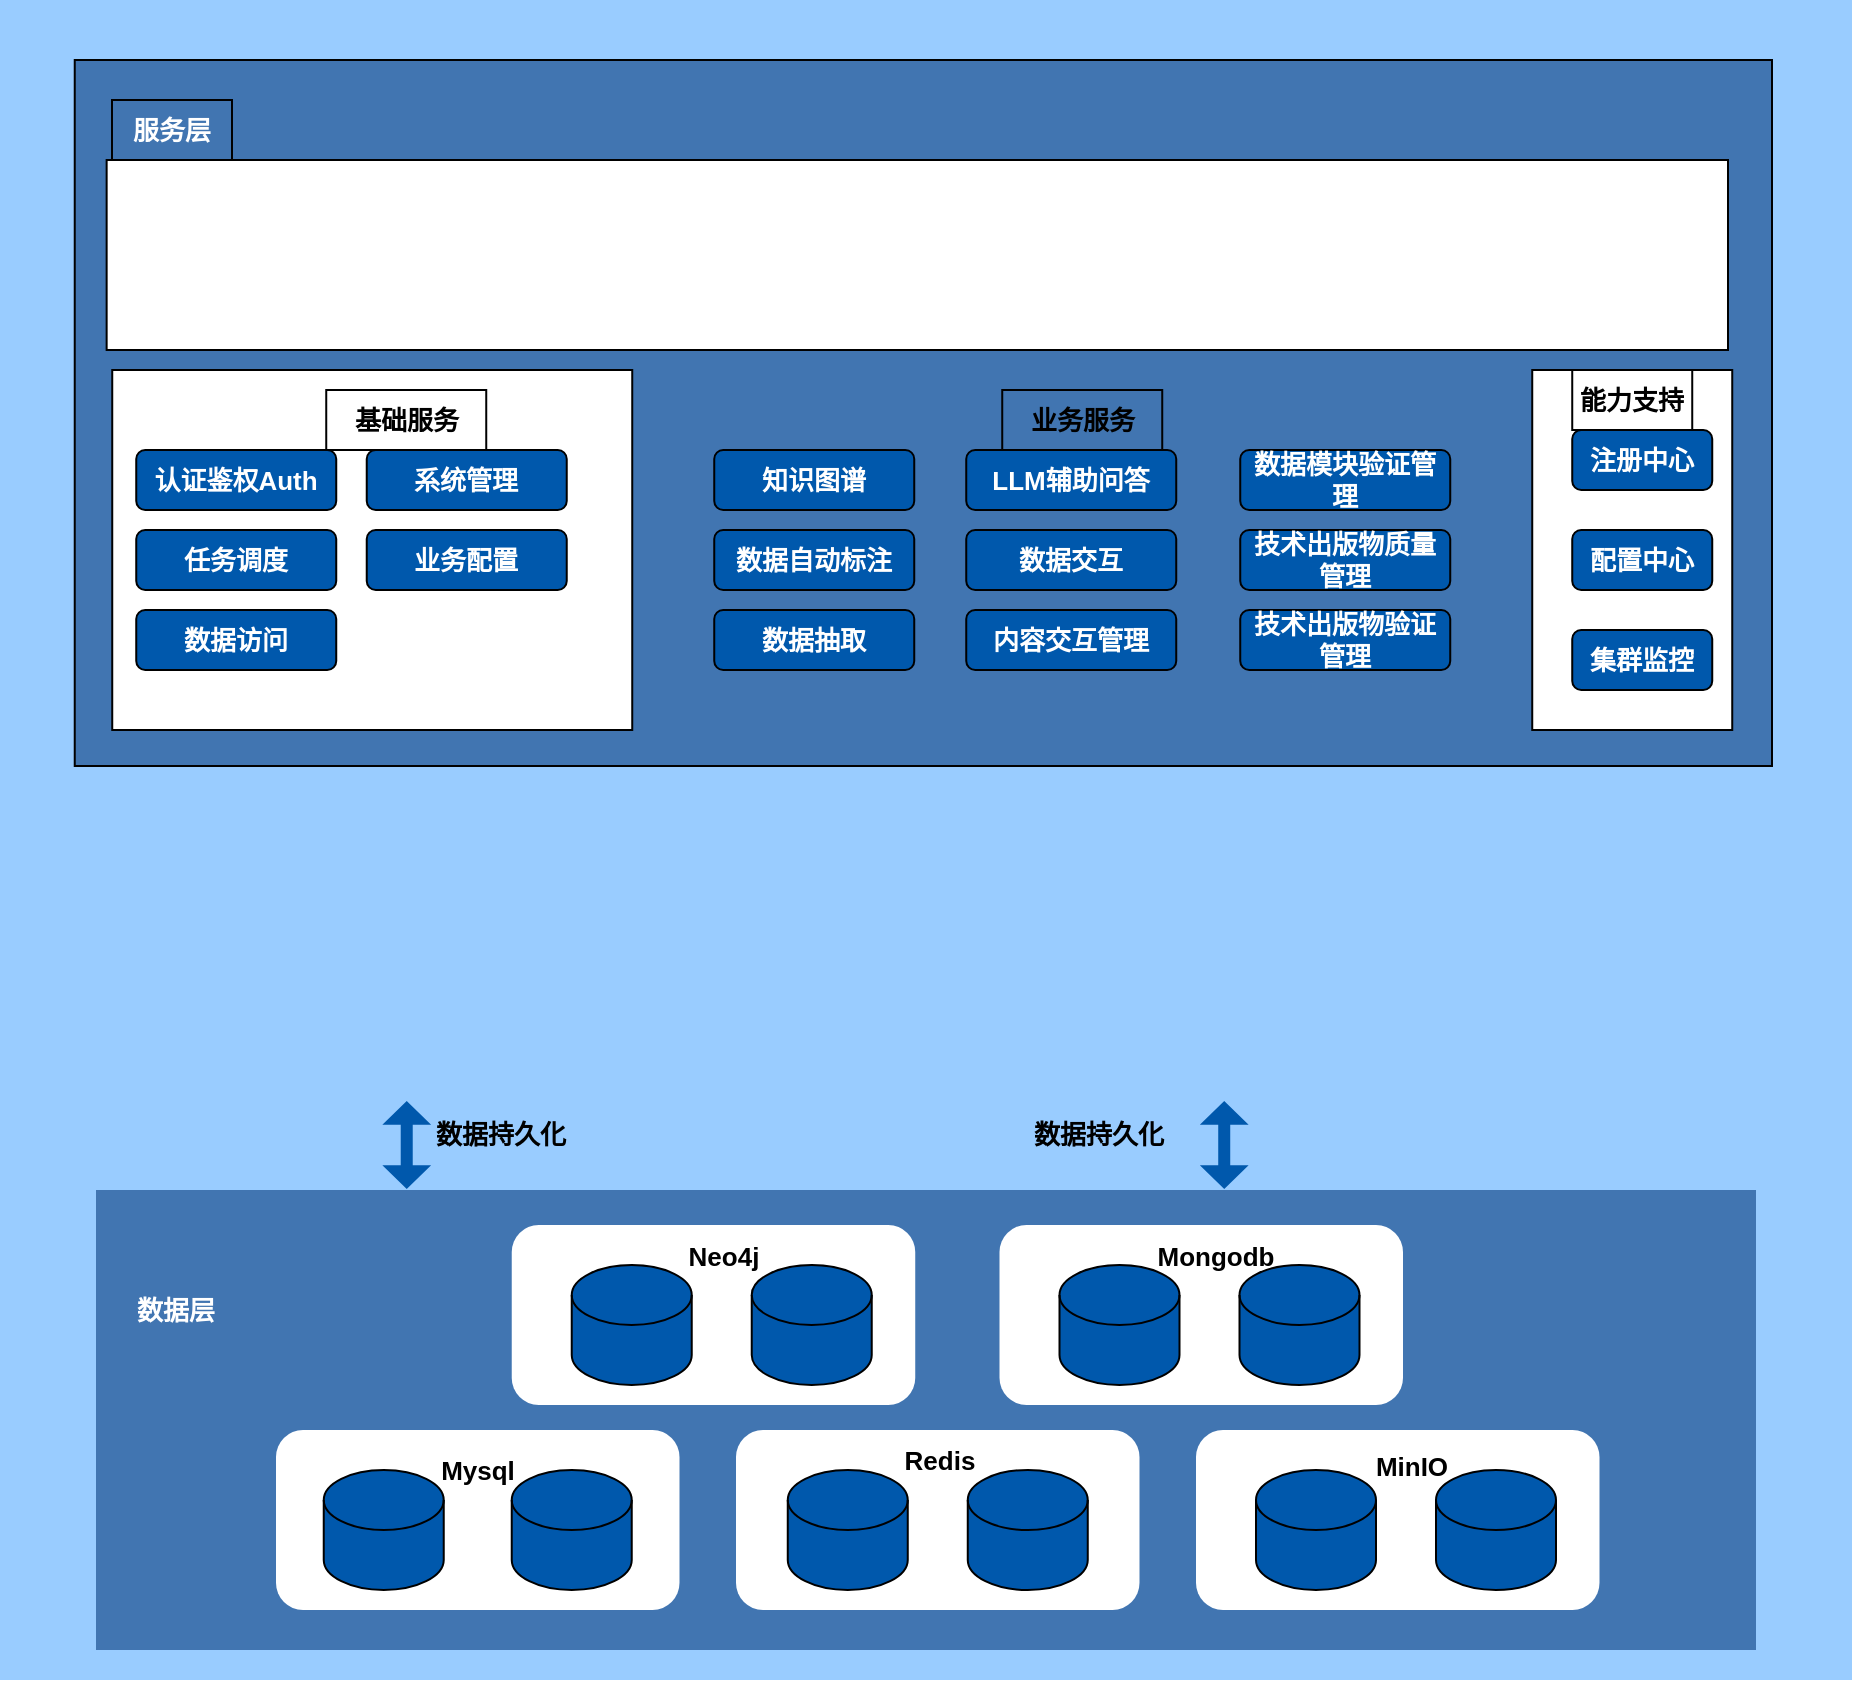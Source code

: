 <mxfile version="24.9.1">
  <diagram name="第 1 页" id="2rpAhfNdgSVbj2Yl61if">
    <mxGraphModel dx="1400" dy="1923" grid="1" gridSize="10" guides="1" tooltips="1" connect="1" arrows="1" fold="1" page="1" pageScale="1" pageWidth="827" pageHeight="1169" math="0" shadow="0">
      <root>
        <mxCell id="0" />
        <mxCell id="1" parent="0" />
        <mxCell id="RlNbZg7kIgTh7L_psRPj-1" value="" style="rounded=0;whiteSpace=wrap;html=1;fillColor=#99CCFF;strokeColor=none;" vertex="1" parent="1">
          <mxGeometry x="44" y="-50" width="926" height="840" as="geometry" />
        </mxCell>
        <mxCell id="RlNbZg7kIgTh7L_psRPj-2" value="" style="rounded=0;whiteSpace=wrap;html=1;fillColor=#4175B1;strokeColor=none;" vertex="1" parent="1">
          <mxGeometry x="92" y="545" width="830" height="230" as="geometry" />
        </mxCell>
        <mxCell id="RlNbZg7kIgTh7L_psRPj-3" value="" style="rounded=1;whiteSpace=wrap;html=1;dashed=1;fontStyle=1;fontSize=13;fillColor=#FFFFFF;strokeColor=none;" vertex="1" parent="1">
          <mxGeometry x="182" y="665" width="201.75" height="90" as="geometry" />
        </mxCell>
        <mxCell id="RlNbZg7kIgTh7L_psRPj-4" value="数据层" style="text;html=1;align=center;verticalAlign=middle;whiteSpace=wrap;rounded=0;fontStyle=1;fontSize=13;strokeColor=none;fontColor=#FFFFFF;" vertex="1" parent="1">
          <mxGeometry x="102" y="590" width="60" height="30" as="geometry" />
        </mxCell>
        <mxCell id="RlNbZg7kIgTh7L_psRPj-5" value="" style="shape=cylinder3;whiteSpace=wrap;html=1;boundedLbl=1;backgroundOutline=1;size=15;fontStyle=1;fontSize=13;strokeColor=default;fillColor=#0058AC;" vertex="1" parent="1">
          <mxGeometry x="205.87" y="685" width="60" height="60" as="geometry" />
        </mxCell>
        <mxCell id="RlNbZg7kIgTh7L_psRPj-6" value="" style="shape=cylinder3;whiteSpace=wrap;html=1;boundedLbl=1;backgroundOutline=1;size=15;fontStyle=1;fontSize=13;strokeColor=default;fillColor=#0058AC;" vertex="1" parent="1">
          <mxGeometry x="299.87" y="685" width="60" height="60" as="geometry" />
        </mxCell>
        <mxCell id="RlNbZg7kIgTh7L_psRPj-7" value="" style="rounded=1;whiteSpace=wrap;html=1;dashed=1;fontStyle=1;fontSize=13;fillColor=#FFFFFF;strokeColor=none;" vertex="1" parent="1">
          <mxGeometry x="412" y="665" width="201.75" height="90" as="geometry" />
        </mxCell>
        <mxCell id="RlNbZg7kIgTh7L_psRPj-8" value="Mysql" style="text;html=1;align=center;verticalAlign=middle;whiteSpace=wrap;rounded=0;fontStyle=1;fontSize=13;strokeColor=none;fontColor=#000000;" vertex="1" parent="1">
          <mxGeometry x="252.87" y="670" width="60" height="30" as="geometry" />
        </mxCell>
        <mxCell id="RlNbZg7kIgTh7L_psRPj-9" value="" style="shape=cylinder3;whiteSpace=wrap;html=1;boundedLbl=1;backgroundOutline=1;size=15;fontStyle=1;fontSize=13;strokeColor=default;fillColor=#0058AC;" vertex="1" parent="1">
          <mxGeometry x="437.88" y="685" width="60" height="60" as="geometry" />
        </mxCell>
        <mxCell id="RlNbZg7kIgTh7L_psRPj-10" value="" style="shape=cylinder3;whiteSpace=wrap;html=1;boundedLbl=1;backgroundOutline=1;size=15;fontStyle=1;fontSize=13;strokeColor=default;fillColor=#0058AC;" vertex="1" parent="1">
          <mxGeometry x="527.88" y="685" width="60" height="60" as="geometry" />
        </mxCell>
        <mxCell id="RlNbZg7kIgTh7L_psRPj-11" value="Redis" style="text;html=1;align=center;verticalAlign=middle;whiteSpace=wrap;rounded=0;fontStyle=1;fontSize=13;strokeColor=none;fontColor=#000000;" vertex="1" parent="1">
          <mxGeometry x="483.75" y="665" width="60" height="30" as="geometry" />
        </mxCell>
        <mxCell id="RlNbZg7kIgTh7L_psRPj-12" value="" style="rounded=1;whiteSpace=wrap;html=1;dashed=1;fontStyle=1;fontSize=13;fillColor=#FFFFFF;strokeColor=none;" vertex="1" parent="1">
          <mxGeometry x="642" y="665" width="201.75" height="90" as="geometry" />
        </mxCell>
        <mxCell id="RlNbZg7kIgTh7L_psRPj-13" value="MinIO" style="text;html=1;align=center;verticalAlign=middle;whiteSpace=wrap;rounded=0;fontStyle=1;fontSize=13;strokeColor=none;fontColor=#000000;" vertex="1" parent="1">
          <mxGeometry x="719.75" y="668" width="60" height="30" as="geometry" />
        </mxCell>
        <mxCell id="RlNbZg7kIgTh7L_psRPj-14" value="" style="shape=cylinder3;whiteSpace=wrap;html=1;boundedLbl=1;backgroundOutline=1;size=15;fontStyle=1;fontSize=13;strokeColor=default;fillColor=#0058AC;" vertex="1" parent="1">
          <mxGeometry x="672" y="685" width="60" height="60" as="geometry" />
        </mxCell>
        <mxCell id="RlNbZg7kIgTh7L_psRPj-15" value="" style="shape=cylinder3;whiteSpace=wrap;html=1;boundedLbl=1;backgroundOutline=1;size=15;fontStyle=1;fontSize=13;strokeColor=default;fillColor=#0058AC;" vertex="1" parent="1">
          <mxGeometry x="762" y="685" width="60" height="60" as="geometry" />
        </mxCell>
        <mxCell id="RlNbZg7kIgTh7L_psRPj-17" value="" style="rounded=1;whiteSpace=wrap;html=1;dashed=1;fontStyle=1;fontSize=13;fillColor=#FFFFFF;strokeColor=none;" vertex="1" parent="1">
          <mxGeometry x="543.75" y="562.5" width="201.75" height="90" as="geometry" />
        </mxCell>
        <mxCell id="RlNbZg7kIgTh7L_psRPj-18" value="Mongodb" style="text;html=1;align=center;verticalAlign=middle;whiteSpace=wrap;rounded=0;fontStyle=1;fontSize=13;strokeColor=none;fontColor=#000000;" vertex="1" parent="1">
          <mxGeometry x="621.5" y="562.5" width="60" height="30" as="geometry" />
        </mxCell>
        <mxCell id="RlNbZg7kIgTh7L_psRPj-19" value="" style="shape=cylinder3;whiteSpace=wrap;html=1;boundedLbl=1;backgroundOutline=1;size=15;fontStyle=1;fontSize=13;strokeColor=default;fillColor=#0058AC;" vertex="1" parent="1">
          <mxGeometry x="573.75" y="582.5" width="60" height="60" as="geometry" />
        </mxCell>
        <mxCell id="RlNbZg7kIgTh7L_psRPj-20" value="" style="shape=cylinder3;whiteSpace=wrap;html=1;boundedLbl=1;backgroundOutline=1;size=15;fontStyle=1;fontSize=13;strokeColor=default;fillColor=#0058AC;" vertex="1" parent="1">
          <mxGeometry x="663.75" y="582.5" width="60" height="60" as="geometry" />
        </mxCell>
        <mxCell id="RlNbZg7kIgTh7L_psRPj-21" value="" style="rounded=1;whiteSpace=wrap;html=1;dashed=1;fontStyle=1;fontSize=13;fillColor=#FFFFFF;strokeColor=none;" vertex="1" parent="1">
          <mxGeometry x="299.87" y="562.5" width="201.75" height="90" as="geometry" />
        </mxCell>
        <mxCell id="RlNbZg7kIgTh7L_psRPj-22" value="Neo4j" style="text;html=1;align=center;verticalAlign=middle;whiteSpace=wrap;rounded=0;fontStyle=1;fontSize=13;strokeColor=none;fontColor=#000000;" vertex="1" parent="1">
          <mxGeometry x="372.13" y="557.5" width="67.74" height="40" as="geometry" />
        </mxCell>
        <mxCell id="RlNbZg7kIgTh7L_psRPj-23" value="" style="shape=cylinder3;whiteSpace=wrap;html=1;boundedLbl=1;backgroundOutline=1;size=15;fontStyle=1;fontSize=13;strokeColor=default;fillColor=#0058AC;" vertex="1" parent="1">
          <mxGeometry x="329.87" y="582.5" width="60" height="60" as="geometry" />
        </mxCell>
        <mxCell id="RlNbZg7kIgTh7L_psRPj-24" value="" style="shape=cylinder3;whiteSpace=wrap;html=1;boundedLbl=1;backgroundOutline=1;size=15;fontStyle=1;fontSize=13;strokeColor=default;fillColor=#0058AC;" vertex="1" parent="1">
          <mxGeometry x="419.87" y="582.5" width="60" height="60" as="geometry" />
        </mxCell>
        <mxCell id="RlNbZg7kIgTh7L_psRPj-30" value="" style="rounded=0;whiteSpace=wrap;html=1;fillColor=#4175B1;strokeColor=default;" vertex="1" parent="1">
          <mxGeometry x="81.37" y="-20" width="848.63" height="353" as="geometry" />
        </mxCell>
        <mxCell id="RlNbZg7kIgTh7L_psRPj-31" value="" style="rounded=0;whiteSpace=wrap;html=1;fontStyle=1;fontSize=13;fillColor=#FFFFFF;strokeColor=default;" vertex="1" parent="1">
          <mxGeometry x="100.12" y="135" width="260" height="180" as="geometry" />
        </mxCell>
        <mxCell id="RlNbZg7kIgTh7L_psRPj-32" value="" style="rounded=0;whiteSpace=wrap;html=1;fontStyle=1;fontSize=13;fillColor=#FFFFFF;strokeColor=default;" vertex="1" parent="1">
          <mxGeometry x="810.12" y="135" width="100" height="180" as="geometry" />
        </mxCell>
        <mxCell id="RlNbZg7kIgTh7L_psRPj-33" value="注册中心" style="rounded=1;whiteSpace=wrap;html=1;fontStyle=1;fontSize=13;strokeColor=default;fillColor=#0058AC;fontColor=#FFFFFF;" vertex="1" parent="1">
          <mxGeometry x="830.12" y="165" width="70" height="30" as="geometry" />
        </mxCell>
        <mxCell id="RlNbZg7kIgTh7L_psRPj-34" value="配置中心" style="rounded=1;whiteSpace=wrap;html=1;fontStyle=1;fontSize=13;strokeColor=default;fillColor=#0058AC;fontColor=#FFFFFF;" vertex="1" parent="1">
          <mxGeometry x="830.12" y="215" width="70" height="30" as="geometry" />
        </mxCell>
        <mxCell id="RlNbZg7kIgTh7L_psRPj-35" value="集群监控" style="rounded=1;whiteSpace=wrap;html=1;fontStyle=1;fontSize=13;strokeColor=default;fillColor=#0058AC;fontColor=#FFFFFF;" vertex="1" parent="1">
          <mxGeometry x="830.12" y="265" width="70" height="30" as="geometry" />
        </mxCell>
        <mxCell id="RlNbZg7kIgTh7L_psRPj-36" value="" style="edgeStyle=orthogonalEdgeStyle;rounded=0;orthogonalLoop=1;jettySize=auto;html=1;strokeColor=default;" edge="1" parent="1" source="RlNbZg7kIgTh7L_psRPj-37" target="RlNbZg7kIgTh7L_psRPj-49">
          <mxGeometry relative="1" as="geometry" />
        </mxCell>
        <mxCell id="RlNbZg7kIgTh7L_psRPj-37" value="基础服务" style="text;html=1;align=center;verticalAlign=middle;resizable=0;points=[];autosize=1;strokeColor=default;fillColor=none;fontStyle=1;fontSize=13;" vertex="1" parent="1">
          <mxGeometry x="207.12" y="145" width="80" height="30" as="geometry" />
        </mxCell>
        <mxCell id="RlNbZg7kIgTh7L_psRPj-38" value="认证鉴权Auth" style="rounded=1;whiteSpace=wrap;html=1;fontStyle=1;fontSize=13;strokeColor=default;fillColor=#0058AC;fontColor=#FFFFFF;" vertex="1" parent="1">
          <mxGeometry x="112.12" y="175" width="100" height="30" as="geometry" />
        </mxCell>
        <mxCell id="RlNbZg7kIgTh7L_psRPj-39" value="任务调度" style="rounded=1;whiteSpace=wrap;html=1;fontStyle=1;fontSize=13;strokeColor=default;fillColor=#0058AC;fontColor=#FFFFFF;" vertex="1" parent="1">
          <mxGeometry x="112.12" y="215" width="100" height="30" as="geometry" />
        </mxCell>
        <mxCell id="RlNbZg7kIgTh7L_psRPj-40" value="数据访问" style="rounded=1;whiteSpace=wrap;html=1;fontStyle=1;fontSize=13;strokeColor=default;fillColor=#0058AC;fontColor=#FFFFFF;" vertex="1" parent="1">
          <mxGeometry x="112.12" y="255" width="100" height="30" as="geometry" />
        </mxCell>
        <mxCell id="RlNbZg7kIgTh7L_psRPj-41" value="" style="rounded=0;whiteSpace=wrap;html=1;fontStyle=1;fontSize=13;fillColor=#FFFFFF;strokeColor=default;" vertex="1" parent="1">
          <mxGeometry x="97.32" y="30" width="810.68" height="95" as="geometry" />
        </mxCell>
        <mxCell id="RlNbZg7kIgTh7L_psRPj-42" value="业务服务" style="text;html=1;align=center;verticalAlign=middle;resizable=0;points=[];autosize=1;strokeColor=default;fillColor=none;fontStyle=1;fontSize=13;" vertex="1" parent="1">
          <mxGeometry x="545.12" y="145" width="80" height="30" as="geometry" />
        </mxCell>
        <mxCell id="RlNbZg7kIgTh7L_psRPj-43" value="知识图谱" style="rounded=1;whiteSpace=wrap;html=1;fontStyle=1;fontSize=13;strokeColor=default;fillColor=#0058AC;fontColor=#FFFFFF;" vertex="1" parent="1">
          <mxGeometry x="401.12" y="175" width="100" height="30" as="geometry" />
        </mxCell>
        <mxCell id="RlNbZg7kIgTh7L_psRPj-44" value="数据自动标注" style="rounded=1;whiteSpace=wrap;html=1;fontStyle=1;fontSize=13;strokeColor=default;fillColor=#0058AC;fontColor=#FFFFFF;" vertex="1" parent="1">
          <mxGeometry x="401.12" y="215" width="100" height="30" as="geometry" />
        </mxCell>
        <mxCell id="RlNbZg7kIgTh7L_psRPj-45" value="数据抽取" style="rounded=1;whiteSpace=wrap;html=1;fontStyle=1;fontSize=13;strokeColor=default;fillColor=#0058AC;fontColor=#FFFFFF;" vertex="1" parent="1">
          <mxGeometry x="401.12" y="255" width="100" height="30" as="geometry" />
        </mxCell>
        <mxCell id="RlNbZg7kIgTh7L_psRPj-46" value="LLM辅助问答" style="rounded=1;whiteSpace=wrap;html=1;fontStyle=1;fontSize=13;strokeColor=default;fillColor=#0058AC;fontColor=#FFFFFF;" vertex="1" parent="1">
          <mxGeometry x="527.12" y="175" width="105" height="30" as="geometry" />
        </mxCell>
        <mxCell id="RlNbZg7kIgTh7L_psRPj-47" value="数据交互" style="rounded=1;whiteSpace=wrap;html=1;fontStyle=1;fontSize=13;strokeColor=default;fillColor=#0058AC;fontColor=#FFFFFF;" vertex="1" parent="1">
          <mxGeometry x="527.12" y="215" width="105" height="30" as="geometry" />
        </mxCell>
        <mxCell id="RlNbZg7kIgTh7L_psRPj-48" value="内容交互管理" style="rounded=1;whiteSpace=wrap;html=1;fontStyle=1;fontSize=13;strokeColor=default;fillColor=#0058AC;fontColor=#FFFFFF;" vertex="1" parent="1">
          <mxGeometry x="527.12" y="255" width="105" height="30" as="geometry" />
        </mxCell>
        <mxCell id="RlNbZg7kIgTh7L_psRPj-49" value="系统管理" style="rounded=1;whiteSpace=wrap;html=1;fontStyle=1;fontSize=13;strokeColor=default;fillColor=#0058AC;fontColor=#FFFFFF;" vertex="1" parent="1">
          <mxGeometry x="227.37" y="175" width="100" height="30" as="geometry" />
        </mxCell>
        <mxCell id="RlNbZg7kIgTh7L_psRPj-50" value="业务配置" style="rounded=1;whiteSpace=wrap;html=1;fontStyle=1;fontSize=13;strokeColor=default;fillColor=#0058AC;fontColor=#FFFFFF;" vertex="1" parent="1">
          <mxGeometry x="227.37" y="215" width="100" height="30" as="geometry" />
        </mxCell>
        <mxCell id="RlNbZg7kIgTh7L_psRPj-51" value="数据模块验证管理" style="rounded=1;whiteSpace=wrap;html=1;fontStyle=1;fontSize=13;strokeColor=default;fillColor=#0058AC;fontColor=#FFFFFF;" vertex="1" parent="1">
          <mxGeometry x="664.12" y="175" width="105" height="30" as="geometry" />
        </mxCell>
        <mxCell id="RlNbZg7kIgTh7L_psRPj-52" value="技术出版物质量管理" style="rounded=1;whiteSpace=wrap;html=1;fontStyle=1;fontSize=13;strokeColor=default;fillColor=#0058AC;fontColor=#FFFFFF;" vertex="1" parent="1">
          <mxGeometry x="664.12" y="215" width="105" height="30" as="geometry" />
        </mxCell>
        <mxCell id="RlNbZg7kIgTh7L_psRPj-53" value="技术出版物验证管理" style="rounded=1;whiteSpace=wrap;html=1;fontStyle=1;fontSize=13;strokeColor=default;fillColor=#0058AC;fontColor=#FFFFFF;" vertex="1" parent="1">
          <mxGeometry x="664.12" y="255" width="105" height="30" as="geometry" />
        </mxCell>
        <mxCell id="RlNbZg7kIgTh7L_psRPj-54" value="能力支持" style="text;html=1;align=center;verticalAlign=middle;whiteSpace=wrap;rounded=0;fontStyle=1;fontSize=13;strokeColor=default;" vertex="1" parent="1">
          <mxGeometry x="830.12" y="135" width="60" height="30" as="geometry" />
        </mxCell>
        <mxCell id="RlNbZg7kIgTh7L_psRPj-55" value="" style="shape=flexArrow;endArrow=classic;startArrow=classic;html=1;rounded=0;width=6;startSize=3.64;endSize=3.64;endWidth=17.388;startWidth=17.388;entryX=0.197;entryY=0.995;entryDx=0;entryDy=0;entryPerimeter=0;fontStyle=1;fontSize=13;strokeColor=none;fillColor=#0058AC;" edge="1" parent="1">
          <mxGeometry width="100" height="100" relative="1" as="geometry">
            <mxPoint x="247.37" y="545" as="sourcePoint" />
            <mxPoint x="247.366" y="500" as="targetPoint" />
          </mxGeometry>
        </mxCell>
        <mxCell id="RlNbZg7kIgTh7L_psRPj-56" value="" style="shape=flexArrow;endArrow=classic;startArrow=classic;html=1;rounded=0;width=6;startSize=3.64;endSize=3.64;endWidth=17.388;startWidth=17.388;entryX=0.197;entryY=0.995;entryDx=0;entryDy=0;entryPerimeter=0;fontStyle=1;fontSize=13;strokeColor=none;fillColor=#0058AC;" edge="1" parent="1">
          <mxGeometry width="100" height="100" relative="1" as="geometry">
            <mxPoint x="656.12" y="545" as="sourcePoint" />
            <mxPoint x="656.116" y="500" as="targetPoint" />
          </mxGeometry>
        </mxCell>
        <mxCell id="RlNbZg7kIgTh7L_psRPj-57" value="数据持久化" style="text;html=1;align=center;verticalAlign=middle;resizable=0;points=[];autosize=1;strokeColor=none;fillColor=none;fontStyle=1;fontSize=13;" vertex="1" parent="1">
          <mxGeometry x="249.37" y="502" width="90" height="30" as="geometry" />
        </mxCell>
        <mxCell id="RlNbZg7kIgTh7L_psRPj-58" value="数据持久化" style="text;html=1;align=center;verticalAlign=middle;resizable=0;points=[];autosize=1;strokeColor=none;fillColor=none;fontStyle=1;fontSize=13;" vertex="1" parent="1">
          <mxGeometry x="548.37" y="502" width="90" height="30" as="geometry" />
        </mxCell>
        <mxCell id="RlNbZg7kIgTh7L_psRPj-59" value="服务层" style="text;html=1;align=center;verticalAlign=middle;whiteSpace=wrap;rounded=0;fontStyle=1;fontSize=13;strokeColor=default;fontColor=#FFFFFF;" vertex="1" parent="1">
          <mxGeometry x="100.0" width="60" height="30" as="geometry" />
        </mxCell>
      </root>
    </mxGraphModel>
  </diagram>
</mxfile>
